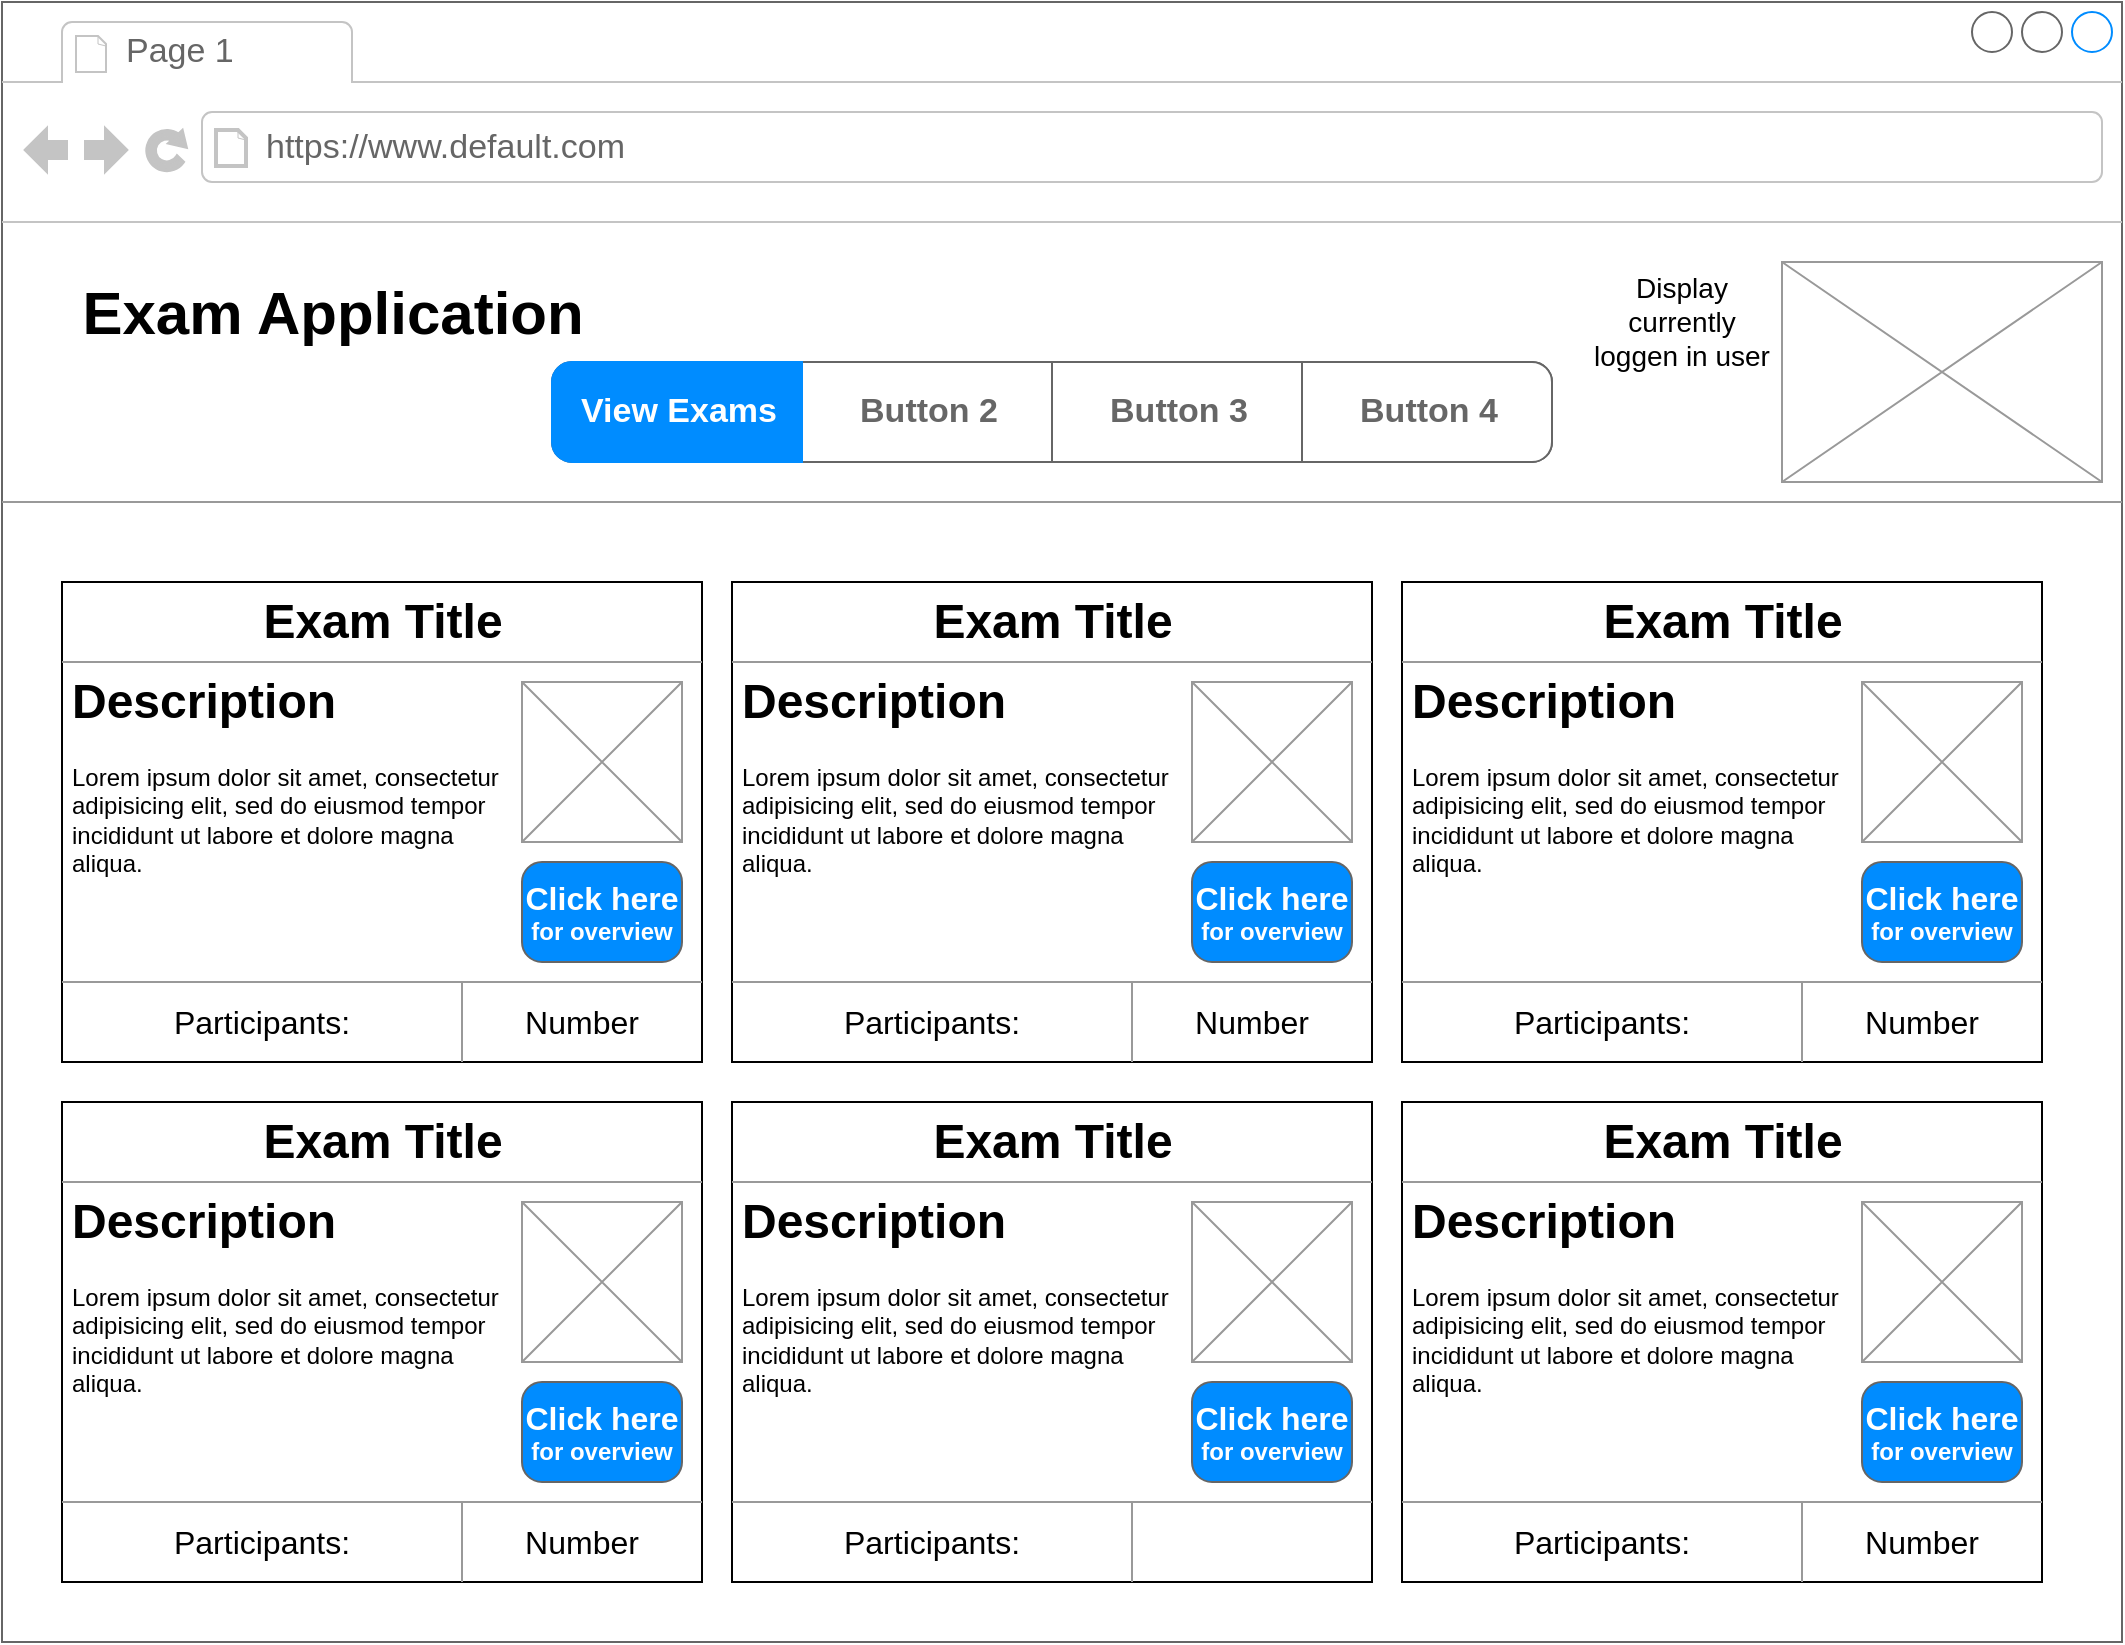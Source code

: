 <mxfile version="13.6.2" type="device"><diagram name="Page-1" id="2cc2dc42-3aac-f2a9-1cec-7a8b7cbee084"><mxGraphModel dx="2048" dy="1184" grid="1" gridSize="10" guides="1" tooltips="1" connect="1" arrows="1" fold="1" page="1" pageScale="1" pageWidth="1100" pageHeight="850" background="#ffffff" math="0" shadow="0"><root><mxCell id="0"/><mxCell id="1" parent="0"/><mxCell id="7026571954dc6520-1" value="" style="strokeWidth=1;shadow=0;dashed=0;align=center;html=1;shape=mxgraph.mockup.containers.browserWindow;rSize=0;strokeColor=#666666;mainText=,;recursiveResize=0;rounded=0;labelBackgroundColor=none;fontFamily=Verdana;fontSize=12;" parent="1" vertex="1"><mxGeometry x="30" y="20" width="1060" height="820" as="geometry"/></mxCell><mxCell id="7026571954dc6520-2" value="Page 1" style="strokeWidth=1;shadow=0;dashed=0;align=center;html=1;shape=mxgraph.mockup.containers.anchor;fontSize=17;fontColor=#666666;align=left;" parent="7026571954dc6520-1" vertex="1"><mxGeometry x="60" y="12" width="110" height="26" as="geometry"/></mxCell><mxCell id="7026571954dc6520-3" value="https://www.default.com" style="strokeWidth=1;shadow=0;dashed=0;align=center;html=1;shape=mxgraph.mockup.containers.anchor;rSize=0;fontSize=17;fontColor=#666666;align=left;" parent="7026571954dc6520-1" vertex="1"><mxGeometry x="130" y="60" width="250" height="26" as="geometry"/></mxCell><mxCell id="dC_jjULEx44Cm3uECnPg-6" value="Exam Application" style="text;strokeColor=none;fillColor=none;html=1;fontSize=30;fontStyle=1;verticalAlign=middle;align=center;" parent="7026571954dc6520-1" vertex="1"><mxGeometry x="30" y="130" width="270" height="50" as="geometry"/></mxCell><mxCell id="dC_jjULEx44Cm3uECnPg-1" value="" style="strokeWidth=1;shadow=0;dashed=0;align=center;html=1;shape=mxgraph.mockup.rrect;rSize=10;fillColor=#ffffff;strokeColor=#666666;fontSize=14;" parent="7026571954dc6520-1" vertex="1"><mxGeometry x="275" y="180" width="500" height="50" as="geometry"/></mxCell><mxCell id="dC_jjULEx44Cm3uECnPg-2" value="Button 2" style="strokeColor=inherit;fillColor=inherit;gradientColor=inherit;strokeWidth=1;shadow=0;dashed=0;align=center;html=1;shape=mxgraph.mockup.rrect;rSize=0;fontSize=17;fontColor=#666666;fontStyle=1;resizeHeight=1;" parent="dC_jjULEx44Cm3uECnPg-1" vertex="1"><mxGeometry width="125" height="50" relative="1" as="geometry"><mxPoint x="125" as="offset"/></mxGeometry></mxCell><mxCell id="dC_jjULEx44Cm3uECnPg-3" value="Button 3" style="strokeColor=inherit;fillColor=inherit;gradientColor=inherit;strokeWidth=1;shadow=0;dashed=0;align=center;html=1;shape=mxgraph.mockup.rrect;rSize=0;fontSize=17;fontColor=#666666;fontStyle=1;resizeHeight=1;" parent="dC_jjULEx44Cm3uECnPg-1" vertex="1"><mxGeometry width="125" height="50" relative="1" as="geometry"><mxPoint x="250" as="offset"/></mxGeometry></mxCell><mxCell id="dC_jjULEx44Cm3uECnPg-4" value="Button 4" style="strokeColor=inherit;fillColor=inherit;gradientColor=inherit;strokeWidth=1;shadow=0;dashed=0;align=center;html=1;shape=mxgraph.mockup.rightButton;rSize=10;fontSize=17;fontColor=#666666;fontStyle=1;resizeHeight=1;" parent="dC_jjULEx44Cm3uECnPg-1" vertex="1"><mxGeometry x="1" width="125" height="50" relative="1" as="geometry"><mxPoint x="-125" as="offset"/></mxGeometry></mxCell><mxCell id="dC_jjULEx44Cm3uECnPg-5" value="View Exams" style="strokeWidth=1;shadow=0;dashed=0;align=center;html=1;shape=mxgraph.mockup.leftButton;rSize=10;fontSize=17;fontColor=#ffffff;fontStyle=1;fillColor=#008cff;strokeColor=#008cff;resizeHeight=1;" parent="dC_jjULEx44Cm3uECnPg-1" vertex="1"><mxGeometry width="125" height="50" relative="1" as="geometry"/></mxCell><mxCell id="dC_jjULEx44Cm3uECnPg-7" value="" style="verticalLabelPosition=bottom;shadow=0;dashed=0;align=center;html=1;verticalAlign=top;strokeWidth=1;shape=mxgraph.mockup.markup.line;strokeColor=#999999;" parent="7026571954dc6520-1" vertex="1"><mxGeometry y="240" width="1060" height="20" as="geometry"/></mxCell><mxCell id="dC_jjULEx44Cm3uECnPg-8" value="" style="verticalLabelPosition=bottom;shadow=0;dashed=0;align=center;html=1;verticalAlign=top;strokeWidth=1;shape=mxgraph.mockup.graphics.simpleIcon;strokeColor=#999999;fontSize=30;" parent="7026571954dc6520-1" vertex="1"><mxGeometry x="890" y="130" width="160" height="110" as="geometry"/></mxCell><mxCell id="dC_jjULEx44Cm3uECnPg-10" value="" style="rounded=0;whiteSpace=wrap;html=1;" parent="7026571954dc6520-1" vertex="1"><mxGeometry x="30" y="290" width="320" height="240" as="geometry"/></mxCell><mxCell id="dC_jjULEx44Cm3uECnPg-36" value="" style="rounded=0;whiteSpace=wrap;html=1;glass=0;" parent="7026571954dc6520-1" vertex="1"><mxGeometry x="365" y="290" width="320" height="240" as="geometry"/></mxCell><mxCell id="dC_jjULEx44Cm3uECnPg-37" value="" style="rounded=0;whiteSpace=wrap;html=1;glass=0;" parent="7026571954dc6520-1" vertex="1"><mxGeometry x="700" y="290" width="320" height="240" as="geometry"/></mxCell><mxCell id="dC_jjULEx44Cm3uECnPg-38" value="" style="rounded=0;whiteSpace=wrap;html=1;" parent="7026571954dc6520-1" vertex="1"><mxGeometry x="30" y="550" width="320" height="240" as="geometry"/></mxCell><mxCell id="dC_jjULEx44Cm3uECnPg-39" value="" style="rounded=0;whiteSpace=wrap;html=1;" parent="7026571954dc6520-1" vertex="1"><mxGeometry x="365" y="550" width="320" height="240" as="geometry"/></mxCell><mxCell id="dC_jjULEx44Cm3uECnPg-40" value="" style="rounded=0;whiteSpace=wrap;html=1;" parent="7026571954dc6520-1" vertex="1"><mxGeometry x="700" y="550" width="320" height="240" as="geometry"/></mxCell><mxCell id="dC_jjULEx44Cm3uECnPg-41" value="" style="verticalLabelPosition=bottom;shadow=0;dashed=0;align=center;html=1;verticalAlign=top;strokeWidth=1;shape=mxgraph.mockup.markup.line;strokeColor=#999999;" parent="7026571954dc6520-1" vertex="1"><mxGeometry x="30" y="320" width="320" height="20" as="geometry"/></mxCell><mxCell id="dC_jjULEx44Cm3uECnPg-42" value="" style="verticalLabelPosition=bottom;shadow=0;dashed=0;align=center;html=1;verticalAlign=top;strokeWidth=1;shape=mxgraph.mockup.markup.line;strokeColor=#999999;" parent="7026571954dc6520-1" vertex="1"><mxGeometry x="365" y="320" width="320" height="20" as="geometry"/></mxCell><mxCell id="dC_jjULEx44Cm3uECnPg-43" value="" style="verticalLabelPosition=bottom;shadow=0;dashed=0;align=center;html=1;verticalAlign=top;strokeWidth=1;shape=mxgraph.mockup.markup.line;strokeColor=#999999;" parent="7026571954dc6520-1" vertex="1"><mxGeometry x="700" y="320" width="320" height="20" as="geometry"/></mxCell><mxCell id="dC_jjULEx44Cm3uECnPg-44" value="" style="verticalLabelPosition=bottom;shadow=0;dashed=0;align=center;html=1;verticalAlign=top;strokeWidth=1;shape=mxgraph.mockup.markup.line;strokeColor=#999999;" parent="7026571954dc6520-1" vertex="1"><mxGeometry x="30" y="580" width="320" height="20" as="geometry"/></mxCell><mxCell id="dC_jjULEx44Cm3uECnPg-46" value="" style="verticalLabelPosition=bottom;shadow=0;dashed=0;align=center;html=1;verticalAlign=top;strokeWidth=1;shape=mxgraph.mockup.markup.line;strokeColor=#999999;" parent="7026571954dc6520-1" vertex="1"><mxGeometry x="365" y="580" width="320" height="20" as="geometry"/></mxCell><mxCell id="dC_jjULEx44Cm3uECnPg-47" value="" style="verticalLabelPosition=bottom;shadow=0;dashed=0;align=center;html=1;verticalAlign=top;strokeWidth=1;shape=mxgraph.mockup.markup.line;strokeColor=#999999;" parent="7026571954dc6520-1" vertex="1"><mxGeometry x="700" y="580" width="320" height="20" as="geometry"/></mxCell><mxCell id="dC_jjULEx44Cm3uECnPg-49" value="Exam Title" style="text;strokeColor=none;fillColor=none;html=1;fontSize=24;fontStyle=1;verticalAlign=middle;align=center;" parent="7026571954dc6520-1" vertex="1"><mxGeometry x="30" y="290" width="320" height="40" as="geometry"/></mxCell><mxCell id="dC_jjULEx44Cm3uECnPg-51" value="Exam Title" style="text;strokeColor=none;fillColor=none;html=1;fontSize=24;fontStyle=1;verticalAlign=middle;align=center;" parent="7026571954dc6520-1" vertex="1"><mxGeometry x="365" y="290" width="320" height="40" as="geometry"/></mxCell><mxCell id="dC_jjULEx44Cm3uECnPg-52" value="Exam Title" style="text;strokeColor=none;fillColor=none;html=1;fontSize=24;fontStyle=1;verticalAlign=middle;align=center;glass=0;" parent="7026571954dc6520-1" vertex="1"><mxGeometry x="700" y="290" width="320" height="40" as="geometry"/></mxCell><mxCell id="dC_jjULEx44Cm3uECnPg-53" value="Exam Title" style="text;strokeColor=none;fillColor=none;html=1;fontSize=24;fontStyle=1;verticalAlign=middle;align=center;" parent="7026571954dc6520-1" vertex="1"><mxGeometry x="30" y="550" width="320" height="40" as="geometry"/></mxCell><mxCell id="dC_jjULEx44Cm3uECnPg-54" value="Exam Title" style="text;strokeColor=none;fillColor=none;html=1;fontSize=24;fontStyle=1;verticalAlign=middle;align=center;" parent="7026571954dc6520-1" vertex="1"><mxGeometry x="365" y="550" width="320" height="40" as="geometry"/></mxCell><mxCell id="dC_jjULEx44Cm3uECnPg-55" value="Exam Title" style="text;strokeColor=none;fillColor=none;html=1;fontSize=24;fontStyle=1;verticalAlign=middle;align=center;" parent="7026571954dc6520-1" vertex="1"><mxGeometry x="700" y="550" width="320" height="40" as="geometry"/></mxCell><mxCell id="dC_jjULEx44Cm3uECnPg-70" value="" style="verticalLabelPosition=bottom;shadow=0;dashed=0;align=center;html=1;verticalAlign=top;strokeWidth=1;shape=mxgraph.mockup.graphics.simpleIcon;strokeColor=#999999;rounded=0;glass=0;" parent="7026571954dc6520-1" vertex="1"><mxGeometry x="260" y="340" width="80" height="80" as="geometry"/></mxCell><mxCell id="dC_jjULEx44Cm3uECnPg-71" value="" style="verticalLabelPosition=bottom;shadow=0;dashed=0;align=center;html=1;verticalAlign=top;strokeWidth=1;shape=mxgraph.mockup.graphics.simpleIcon;strokeColor=#999999;rounded=0;glass=0;" parent="7026571954dc6520-1" vertex="1"><mxGeometry x="595" y="340" width="80" height="80" as="geometry"/></mxCell><mxCell id="dC_jjULEx44Cm3uECnPg-72" value="" style="verticalLabelPosition=bottom;shadow=0;dashed=0;align=center;html=1;verticalAlign=top;strokeWidth=1;shape=mxgraph.mockup.graphics.simpleIcon;strokeColor=#999999;rounded=0;glass=0;" parent="7026571954dc6520-1" vertex="1"><mxGeometry x="930" y="340" width="80" height="80" as="geometry"/></mxCell><mxCell id="dC_jjULEx44Cm3uECnPg-73" value="" style="verticalLabelPosition=bottom;shadow=0;dashed=0;align=center;html=1;verticalAlign=top;strokeWidth=1;shape=mxgraph.mockup.graphics.simpleIcon;strokeColor=#999999;rounded=0;glass=0;" parent="7026571954dc6520-1" vertex="1"><mxGeometry x="260" y="600" width="80" height="80" as="geometry"/></mxCell><mxCell id="dC_jjULEx44Cm3uECnPg-74" value="" style="verticalLabelPosition=bottom;shadow=0;dashed=0;align=center;html=1;verticalAlign=top;strokeWidth=1;shape=mxgraph.mockup.graphics.simpleIcon;strokeColor=#999999;rounded=0;glass=0;" parent="7026571954dc6520-1" vertex="1"><mxGeometry x="595" y="600" width="80" height="80" as="geometry"/></mxCell><mxCell id="dC_jjULEx44Cm3uECnPg-75" value="" style="verticalLabelPosition=bottom;shadow=0;dashed=0;align=center;html=1;verticalAlign=top;strokeWidth=1;shape=mxgraph.mockup.graphics.simpleIcon;strokeColor=#999999;rounded=0;glass=0;" parent="7026571954dc6520-1" vertex="1"><mxGeometry x="930" y="600" width="80" height="80" as="geometry"/></mxCell><mxCell id="dC_jjULEx44Cm3uECnPg-76" value="" style="verticalLabelPosition=bottom;shadow=0;dashed=0;align=center;html=1;verticalAlign=top;strokeWidth=1;shape=mxgraph.mockup.markup.line;strokeColor=#999999;rounded=0;glass=0;" parent="7026571954dc6520-1" vertex="1"><mxGeometry x="30" y="480" width="320" height="20" as="geometry"/></mxCell><mxCell id="dC_jjULEx44Cm3uECnPg-77" value="" style="verticalLabelPosition=bottom;shadow=0;dashed=0;align=center;html=1;verticalAlign=top;strokeWidth=1;shape=mxgraph.mockup.markup.line;strokeColor=#999999;rounded=0;glass=0;" parent="7026571954dc6520-1" vertex="1"><mxGeometry x="365" y="480" width="320" height="20" as="geometry"/></mxCell><mxCell id="dC_jjULEx44Cm3uECnPg-78" value="" style="verticalLabelPosition=bottom;shadow=0;dashed=0;align=center;html=1;verticalAlign=top;strokeWidth=1;shape=mxgraph.mockup.markup.line;strokeColor=#999999;rounded=0;glass=0;" parent="7026571954dc6520-1" vertex="1"><mxGeometry x="700" y="480" width="320" height="20" as="geometry"/></mxCell><mxCell id="dC_jjULEx44Cm3uECnPg-79" value="" style="verticalLabelPosition=bottom;shadow=0;dashed=0;align=center;html=1;verticalAlign=top;strokeWidth=1;shape=mxgraph.mockup.markup.line;strokeColor=#999999;rounded=0;glass=0;" parent="7026571954dc6520-1" vertex="1"><mxGeometry x="30" y="740" width="320" height="20" as="geometry"/></mxCell><mxCell id="dC_jjULEx44Cm3uECnPg-80" value="" style="verticalLabelPosition=bottom;shadow=0;dashed=0;align=center;html=1;verticalAlign=top;strokeWidth=1;shape=mxgraph.mockup.markup.line;strokeColor=#999999;rounded=0;glass=0;" parent="7026571954dc6520-1" vertex="1"><mxGeometry x="365" y="740" width="320" height="20" as="geometry"/></mxCell><mxCell id="dC_jjULEx44Cm3uECnPg-120" value="" style="verticalLabelPosition=bottom;shadow=0;dashed=0;align=center;html=1;verticalAlign=top;strokeWidth=1;shape=mxgraph.mockup.markup.line;strokeColor=#999999;rounded=0;glass=0;" parent="7026571954dc6520-1" vertex="1"><mxGeometry x="700" y="740" width="320" height="20" as="geometry"/></mxCell><mxCell id="dC_jjULEx44Cm3uECnPg-121" value="" style="verticalLabelPosition=bottom;shadow=0;dashed=0;align=center;html=1;verticalAlign=top;strokeWidth=1;shape=mxgraph.mockup.markup.line;strokeColor=#999999;direction=north;rounded=0;glass=0;" parent="7026571954dc6520-1" vertex="1"><mxGeometry x="220" y="750" width="20" height="40" as="geometry"/></mxCell><mxCell id="dC_jjULEx44Cm3uECnPg-122" value="Number" style="text;html=1;strokeColor=none;fillColor=none;align=center;verticalAlign=middle;whiteSpace=wrap;rounded=0;glass=0;fontSize=16;" parent="7026571954dc6520-1" vertex="1"><mxGeometry x="230" y="750" width="120" height="40" as="geometry"/></mxCell><mxCell id="dC_jjULEx44Cm3uECnPg-123" value="Participants:" style="text;html=1;strokeColor=none;fillColor=none;align=center;verticalAlign=middle;whiteSpace=wrap;rounded=0;glass=0;fontSize=16;" parent="7026571954dc6520-1" vertex="1"><mxGeometry x="30" y="750" width="200" height="40" as="geometry"/></mxCell><mxCell id="dC_jjULEx44Cm3uECnPg-124" value="&lt;h1&gt;Description&lt;/h1&gt;&lt;p&gt;Lorem ipsum dolor sit amet, consectetur adipisicing elit, sed do eiusmod tempor incididunt ut labore et dolore magna aliqua.&lt;/p&gt;" style="text;html=1;strokeColor=none;fillColor=none;spacing=5;spacingTop=-20;whiteSpace=wrap;overflow=hidden;rounded=0;glass=0;" parent="7026571954dc6520-1" vertex="1"><mxGeometry x="30" y="590" width="230" height="160" as="geometry"/></mxCell><mxCell id="dC_jjULEx44Cm3uECnPg-125" value="&lt;h1&gt;Description&lt;/h1&gt;&lt;p&gt;Lorem ipsum dolor sit amet, consectetur adipisicing elit, sed do eiusmod tempor incididunt ut labore et dolore magna aliqua.&lt;/p&gt;" style="text;html=1;strokeColor=none;fillColor=none;spacing=5;spacingTop=-20;whiteSpace=wrap;overflow=hidden;rounded=0;glass=0;" parent="7026571954dc6520-1" vertex="1"><mxGeometry x="365" y="590" width="230" height="160" as="geometry"/></mxCell><mxCell id="dC_jjULEx44Cm3uECnPg-126" value="&lt;h1&gt;Description&lt;/h1&gt;&lt;p&gt;Lorem ipsum dolor sit amet, consectetur adipisicing elit, sed do eiusmod tempor incididunt ut labore et dolore magna aliqua.&lt;/p&gt;" style="text;html=1;strokeColor=none;fillColor=none;spacing=5;spacingTop=-20;whiteSpace=wrap;overflow=hidden;rounded=0;glass=0;" parent="7026571954dc6520-1" vertex="1"><mxGeometry x="700" y="590" width="230" height="160" as="geometry"/></mxCell><mxCell id="dC_jjULEx44Cm3uECnPg-127" value="&lt;h1&gt;Description&lt;/h1&gt;&lt;p&gt;Lorem ipsum dolor sit amet, consectetur adipisicing elit, sed do eiusmod tempor incididunt ut labore et dolore magna aliqua.&lt;/p&gt;" style="text;html=1;strokeColor=none;fillColor=none;spacing=5;spacingTop=-20;whiteSpace=wrap;overflow=hidden;rounded=0;glass=0;" parent="7026571954dc6520-1" vertex="1"><mxGeometry x="30" y="330" width="230" height="160" as="geometry"/></mxCell><mxCell id="dC_jjULEx44Cm3uECnPg-128" value="&lt;h1&gt;Description&lt;/h1&gt;&lt;p&gt;Lorem ipsum dolor sit amet, consectetur adipisicing elit, sed do eiusmod tempor incididunt ut labore et dolore magna aliqua.&lt;/p&gt;" style="text;html=1;strokeColor=none;fillColor=none;spacing=5;spacingTop=-20;whiteSpace=wrap;overflow=hidden;rounded=0;glass=0;" parent="7026571954dc6520-1" vertex="1"><mxGeometry x="365" y="330" width="230" height="160" as="geometry"/></mxCell><mxCell id="dC_jjULEx44Cm3uECnPg-129" value="&lt;h1&gt;Description&lt;/h1&gt;&lt;p&gt;Lorem ipsum dolor sit amet, consectetur adipisicing elit, sed do eiusmod tempor incididunt ut labore et dolore magna aliqua.&lt;/p&gt;" style="text;html=1;strokeColor=none;fillColor=none;spacing=5;spacingTop=-20;whiteSpace=wrap;overflow=hidden;rounded=0;glass=0;" parent="7026571954dc6520-1" vertex="1"><mxGeometry x="700" y="330" width="230" height="160" as="geometry"/></mxCell><mxCell id="dC_jjULEx44Cm3uECnPg-183" value="Participants:" style="text;html=1;strokeColor=none;fillColor=none;align=center;verticalAlign=middle;whiteSpace=wrap;rounded=0;glass=0;fontSize=16;" parent="7026571954dc6520-1" vertex="1"><mxGeometry x="365" y="750" width="200" height="40" as="geometry"/></mxCell><mxCell id="dC_jjULEx44Cm3uECnPg-184" value="Participants:" style="text;html=1;strokeColor=none;fillColor=none;align=center;verticalAlign=middle;whiteSpace=wrap;rounded=0;glass=0;fontSize=16;" parent="7026571954dc6520-1" vertex="1"><mxGeometry x="700" y="750" width="200" height="40" as="geometry"/></mxCell><mxCell id="dC_jjULEx44Cm3uECnPg-185" value="Participants:" style="text;html=1;strokeColor=none;fillColor=none;align=center;verticalAlign=middle;whiteSpace=wrap;rounded=0;glass=0;fontSize=16;" parent="7026571954dc6520-1" vertex="1"><mxGeometry x="30" y="490" width="200" height="40" as="geometry"/></mxCell><mxCell id="dC_jjULEx44Cm3uECnPg-186" value="Participants:" style="text;html=1;strokeColor=none;fillColor=none;align=center;verticalAlign=middle;whiteSpace=wrap;rounded=0;glass=0;fontSize=16;" parent="7026571954dc6520-1" vertex="1"><mxGeometry x="365" y="490" width="200" height="40" as="geometry"/></mxCell><mxCell id="dC_jjULEx44Cm3uECnPg-187" value="Participants:" style="text;html=1;strokeColor=none;fillColor=none;align=center;verticalAlign=middle;whiteSpace=wrap;rounded=0;glass=0;fontSize=16;" parent="7026571954dc6520-1" vertex="1"><mxGeometry x="700" y="490" width="200" height="40" as="geometry"/></mxCell><mxCell id="dC_jjULEx44Cm3uECnPg-189" value="Number" style="text;html=1;strokeColor=none;fillColor=none;align=center;verticalAlign=middle;whiteSpace=wrap;rounded=0;glass=0;fontSize=16;" parent="7026571954dc6520-1" vertex="1"><mxGeometry x="900" y="750" width="120" height="40" as="geometry"/></mxCell><mxCell id="dC_jjULEx44Cm3uECnPg-190" value="Number" style="text;html=1;strokeColor=none;fillColor=none;align=center;verticalAlign=middle;whiteSpace=wrap;rounded=0;glass=0;fontSize=16;" parent="7026571954dc6520-1" vertex="1"><mxGeometry x="230" y="490" width="120" height="40" as="geometry"/></mxCell><mxCell id="dC_jjULEx44Cm3uECnPg-191" value="Number" style="text;html=1;strokeColor=none;fillColor=none;align=center;verticalAlign=middle;whiteSpace=wrap;rounded=0;glass=0;fontSize=16;" parent="7026571954dc6520-1" vertex="1"><mxGeometry x="565" y="490" width="120" height="40" as="geometry"/></mxCell><mxCell id="dC_jjULEx44Cm3uECnPg-192" value="Number" style="text;html=1;strokeColor=none;fillColor=none;align=center;verticalAlign=middle;whiteSpace=wrap;rounded=0;glass=0;fontSize=16;" parent="7026571954dc6520-1" vertex="1"><mxGeometry x="900" y="490" width="120" height="40" as="geometry"/></mxCell><mxCell id="dC_jjULEx44Cm3uECnPg-194" value="" style="verticalLabelPosition=bottom;shadow=0;dashed=0;align=center;html=1;verticalAlign=top;strokeWidth=1;shape=mxgraph.mockup.markup.line;strokeColor=#999999;direction=north;rounded=0;glass=0;fontSize=16;" parent="7026571954dc6520-1" vertex="1"><mxGeometry x="555" y="750" width="20" height="40" as="geometry"/></mxCell><mxCell id="dC_jjULEx44Cm3uECnPg-195" value="" style="verticalLabelPosition=bottom;shadow=0;dashed=0;align=center;html=1;verticalAlign=top;strokeWidth=1;shape=mxgraph.mockup.markup.line;strokeColor=#999999;direction=north;rounded=0;glass=0;fontSize=16;" parent="7026571954dc6520-1" vertex="1"><mxGeometry x="890" y="750" width="20" height="40" as="geometry"/></mxCell><mxCell id="dC_jjULEx44Cm3uECnPg-196" value="" style="verticalLabelPosition=bottom;shadow=0;dashed=0;align=center;html=1;verticalAlign=top;strokeWidth=1;shape=mxgraph.mockup.markup.line;strokeColor=#999999;direction=north;rounded=0;glass=0;fontSize=16;" parent="7026571954dc6520-1" vertex="1"><mxGeometry x="220" y="490" width="20" height="40" as="geometry"/></mxCell><mxCell id="dC_jjULEx44Cm3uECnPg-197" value="" style="verticalLabelPosition=bottom;shadow=0;dashed=0;align=center;html=1;verticalAlign=top;strokeWidth=1;shape=mxgraph.mockup.markup.line;strokeColor=#999999;direction=north;rounded=0;glass=0;fontSize=16;" parent="7026571954dc6520-1" vertex="1"><mxGeometry x="555" y="490" width="20" height="40" as="geometry"/></mxCell><mxCell id="dC_jjULEx44Cm3uECnPg-198" value="" style="verticalLabelPosition=bottom;shadow=0;dashed=0;align=center;html=1;verticalAlign=top;strokeWidth=1;shape=mxgraph.mockup.markup.line;strokeColor=#999999;direction=north;rounded=0;glass=0;fontSize=16;" parent="7026571954dc6520-1" vertex="1"><mxGeometry x="890" y="490" width="20" height="40" as="geometry"/></mxCell><mxCell id="dC_jjULEx44Cm3uECnPg-204" value="" style="strokeWidth=1;shadow=0;dashed=0;align=center;html=1;shape=mxgraph.mockup.buttons.multiButton;fillColor=#008cff;strokeColor=#666666;mainText=;subText=;rounded=0;glass=0;fontSize=16;" parent="7026571954dc6520-1" vertex="1"><mxGeometry x="260" y="430" width="80" height="50" as="geometry"/></mxCell><mxCell id="dC_jjULEx44Cm3uECnPg-205" value="Click here" style="strokeWidth=1;shadow=0;dashed=0;align=center;html=1;shape=mxgraph.mockup.anchor;fontSize=16;fontColor=#ffffff;fontStyle=1;whiteSpace=wrap;" parent="dC_jjULEx44Cm3uECnPg-204" vertex="1"><mxGeometry y="8" width="80" height="20" as="geometry"/></mxCell><mxCell id="dC_jjULEx44Cm3uECnPg-206" value="for overview" style="strokeWidth=1;shadow=0;dashed=0;align=center;html=1;shape=mxgraph.mockup.anchor;fontSize=12;fontColor=#ffffff;fontStyle=1;whiteSpace=wrap;" parent="dC_jjULEx44Cm3uECnPg-204" vertex="1"><mxGeometry y="30" width="80" height="10" as="geometry"/></mxCell><mxCell id="dC_jjULEx44Cm3uECnPg-207" value="" style="strokeWidth=1;shadow=0;dashed=0;align=center;html=1;shape=mxgraph.mockup.buttons.multiButton;fillColor=#008cff;strokeColor=#666666;mainText=;subText=;rounded=0;glass=0;fontSize=16;" parent="7026571954dc6520-1" vertex="1"><mxGeometry x="595" y="430" width="80" height="50" as="geometry"/></mxCell><mxCell id="dC_jjULEx44Cm3uECnPg-208" value="Click here" style="strokeWidth=1;shadow=0;dashed=0;align=center;html=1;shape=mxgraph.mockup.anchor;fontSize=16;fontColor=#ffffff;fontStyle=1;whiteSpace=wrap;" parent="dC_jjULEx44Cm3uECnPg-207" vertex="1"><mxGeometry y="8" width="80" height="20" as="geometry"/></mxCell><mxCell id="dC_jjULEx44Cm3uECnPg-209" value="for overview" style="strokeWidth=1;shadow=0;dashed=0;align=center;html=1;shape=mxgraph.mockup.anchor;fontSize=12;fontColor=#ffffff;fontStyle=1;whiteSpace=wrap;" parent="dC_jjULEx44Cm3uECnPg-207" vertex="1"><mxGeometry y="30" width="80" height="10" as="geometry"/></mxCell><mxCell id="dC_jjULEx44Cm3uECnPg-210" value="" style="strokeWidth=1;shadow=0;dashed=0;align=center;html=1;shape=mxgraph.mockup.buttons.multiButton;fillColor=#008cff;strokeColor=#666666;mainText=;subText=;rounded=0;glass=0;fontSize=16;" parent="7026571954dc6520-1" vertex="1"><mxGeometry x="930" y="430" width="80" height="50" as="geometry"/></mxCell><mxCell id="dC_jjULEx44Cm3uECnPg-211" value="Click here" style="strokeWidth=1;shadow=0;dashed=0;align=center;html=1;shape=mxgraph.mockup.anchor;fontSize=16;fontColor=#ffffff;fontStyle=1;whiteSpace=wrap;" parent="dC_jjULEx44Cm3uECnPg-210" vertex="1"><mxGeometry y="8" width="80" height="20" as="geometry"/></mxCell><mxCell id="dC_jjULEx44Cm3uECnPg-212" value="for overview" style="strokeWidth=1;shadow=0;dashed=0;align=center;html=1;shape=mxgraph.mockup.anchor;fontSize=12;fontColor=#ffffff;fontStyle=1;whiteSpace=wrap;" parent="dC_jjULEx44Cm3uECnPg-210" vertex="1"><mxGeometry y="30" width="80" height="10" as="geometry"/></mxCell><mxCell id="dC_jjULEx44Cm3uECnPg-213" value="" style="strokeWidth=1;shadow=0;dashed=0;align=center;html=1;shape=mxgraph.mockup.buttons.multiButton;fillColor=#008cff;strokeColor=#666666;mainText=;subText=;rounded=0;glass=0;fontSize=16;" parent="7026571954dc6520-1" vertex="1"><mxGeometry x="260" y="690" width="80" height="50" as="geometry"/></mxCell><mxCell id="dC_jjULEx44Cm3uECnPg-214" value="Click here" style="strokeWidth=1;shadow=0;dashed=0;align=center;html=1;shape=mxgraph.mockup.anchor;fontSize=16;fontColor=#ffffff;fontStyle=1;whiteSpace=wrap;" parent="dC_jjULEx44Cm3uECnPg-213" vertex="1"><mxGeometry y="8" width="80" height="20" as="geometry"/></mxCell><mxCell id="dC_jjULEx44Cm3uECnPg-215" value="for overview" style="strokeWidth=1;shadow=0;dashed=0;align=center;html=1;shape=mxgraph.mockup.anchor;fontSize=12;fontColor=#ffffff;fontStyle=1;whiteSpace=wrap;" parent="dC_jjULEx44Cm3uECnPg-213" vertex="1"><mxGeometry y="30" width="80" height="10" as="geometry"/></mxCell><mxCell id="dC_jjULEx44Cm3uECnPg-216" value="" style="strokeWidth=1;shadow=0;dashed=0;align=center;html=1;shape=mxgraph.mockup.buttons.multiButton;fillColor=#008cff;strokeColor=#666666;mainText=;subText=;rounded=0;glass=0;fontSize=16;" parent="7026571954dc6520-1" vertex="1"><mxGeometry x="595" y="690" width="80" height="50" as="geometry"/></mxCell><mxCell id="dC_jjULEx44Cm3uECnPg-217" value="Click here" style="strokeWidth=1;shadow=0;dashed=0;align=center;html=1;shape=mxgraph.mockup.anchor;fontSize=16;fontColor=#ffffff;fontStyle=1;whiteSpace=wrap;" parent="dC_jjULEx44Cm3uECnPg-216" vertex="1"><mxGeometry y="8" width="80" height="20" as="geometry"/></mxCell><mxCell id="dC_jjULEx44Cm3uECnPg-218" value="for overview" style="strokeWidth=1;shadow=0;dashed=0;align=center;html=1;shape=mxgraph.mockup.anchor;fontSize=12;fontColor=#ffffff;fontStyle=1;whiteSpace=wrap;" parent="dC_jjULEx44Cm3uECnPg-216" vertex="1"><mxGeometry y="30" width="80" height="10" as="geometry"/></mxCell><mxCell id="dC_jjULEx44Cm3uECnPg-219" value="" style="strokeWidth=1;shadow=0;dashed=0;align=center;html=1;shape=mxgraph.mockup.buttons.multiButton;fillColor=#008cff;strokeColor=#666666;mainText=;subText=;rounded=0;glass=0;fontSize=16;" parent="7026571954dc6520-1" vertex="1"><mxGeometry x="930" y="690" width="80" height="50" as="geometry"/></mxCell><mxCell id="dC_jjULEx44Cm3uECnPg-220" value="Click here" style="strokeWidth=1;shadow=0;dashed=0;align=center;html=1;shape=mxgraph.mockup.anchor;fontSize=16;fontColor=#ffffff;fontStyle=1;whiteSpace=wrap;" parent="dC_jjULEx44Cm3uECnPg-219" vertex="1"><mxGeometry y="8" width="80" height="20" as="geometry"/></mxCell><mxCell id="dC_jjULEx44Cm3uECnPg-221" value="for overview" style="strokeWidth=1;shadow=0;dashed=0;align=center;html=1;shape=mxgraph.mockup.anchor;fontSize=12;fontColor=#ffffff;fontStyle=1;whiteSpace=wrap;" parent="dC_jjULEx44Cm3uECnPg-219" vertex="1"><mxGeometry y="30" width="80" height="10" as="geometry"/></mxCell><mxCell id="dC_jjULEx44Cm3uECnPg-9" value="Display currently loggen in user" style="text;html=1;strokeColor=none;fillColor=none;align=center;verticalAlign=middle;whiteSpace=wrap;rounded=0;fontSize=14;" parent="1" vertex="1"><mxGeometry x="820" y="170" width="100" height="20" as="geometry"/></mxCell></root></mxGraphModel></diagram></mxfile>